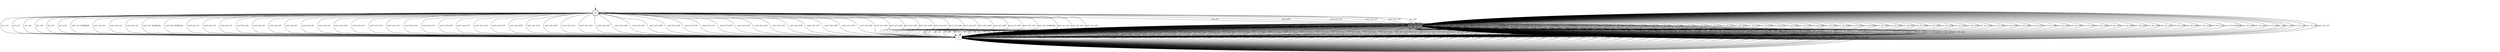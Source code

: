 digraph T {
s0 [label="s0", shape=doublecircle];
s1 [label="s1"];
s2 [label="s2", shape=doublecircle];
s3 [label="s3", shape=doublecircle];
s0 -> s2 [label="ai1_ce1"];
s0 -> s0 [label="ai1_ce2"];
s0 -> s0 [label="ai1_ce8"];
s0 -> s1 [label="ai1_ce3"];
s0 -> s1 [label="ai1_ce4"];
s0 -> s1 [label="ai1_ce5"];
s0 -> s1 [label="ai1_ce6"];
s0 -> s1 [label="ai1_ce7"];
s0 -> s1 [label="ai1_ce11"];
s0 -> s1 [label="usr1_ai1_VoidReply"];
s0 -> s1 [label="usr1_ai1_re1"];
s0 -> s1 [label="usr1_ai1_re2"];
s0 -> s1 [label="usr2_ai1_re1"];
s0 -> s1 [label="usr3_ai1_VoidReply"];
s0 -> s1 [label="usr3_ai2_VoidReply"];
s0 -> s1 [label="usr3_ai3_re1"];
s0 -> s1 [label="usr3_ai3_re2"];
s0 -> s1 [label="usr3_ai3_re3"];
s0 -> s1 [label="usr3_ai3_re4"];
s0 -> s1 [label="usr3_ai3_re5"];
s0 -> s1 [label="usr3_ai3_re6"];
s0 -> s1 [label="usr3_ai3_re7"];
s0 -> s1 [label="usr3_ai3_re8"];
s0 -> s1 [label="usr3_ai3_re9"];
s0 -> s1 [label="usr3_ai3_re10"];
s0 -> s1 [label="usr3_ai3_re11"];
s0 -> s1 [label="usr3_ai3_re12"];
s0 -> s1 [label="usr3_ai3_re13"];
s0 -> s1 [label="usr3_ai3_re14"];
s0 -> s1 [label="usr3_ai3_re15"];
s0 -> s1 [label="usr3_ai3_re16"];
s0 -> s1 [label="usr3_ai3_re17"];
s0 -> s1 [label="usr3_ai3_re18"];
s0 -> s1 [label="usr3_ai3_re19"];
s0 -> s1 [label="usr3_ai3_re20"];
s0 -> s1 [label="usr3_ai3_re21"];
s0 -> s1 [label="usr3_ai3_re22"];
s0 -> s1 [label="usr3_ai3_re23"];
s0 -> s1 [label="usr3_ai3_re24"];
s0 -> s1 [label="usr3_ai3_re25"];
s0 -> s1 [label="usr3_ai3_re26"];
s0 -> s1 [label="usr3_ai3_re27"];
s0 -> s1 [label="usr3_ai3_re28"];
s0 -> s1 [label="usr3_ai3_re29"];
s0 -> s1 [label="usr3_ai3_re30"];
s0 -> s1 [label="usr3_ai3_re31"];
s0 -> s1 [label="usr3_ai3_re32"];
s0 -> s1 [label="usr3_ai3_re33"];
s0 -> s1 [label="usr3_ai3_re34"];
s0 -> s1 [label="usr3_ai3_re35"];
s0 -> s1 [label="usr3_ai3_re36"];
s0 -> s1 [label="usr3_ai3_re37"];
s0 -> s1 [label="usr3_ai3_re38"];
s0 -> s1 [label="usr3_ai3_re39"];
s0 -> s1 [label="usr3_ai3_re40"];
s0 -> s1 [label="usr3_ai3_re41"];
s0 -> s1 [label="usr3_ai3_re42"];
s0 -> s1 [label="usr3_ai3_re43"];
s0 -> s1 [label="usr3_ai3_re44"];
s0 -> s1 [label="usr3_ai3_re45"];
s0 -> s1 [label="usr3_ai3_re46"];
s0 -> s1 [label="usr3_ai3_re47"];
s0 -> s1 [label="usr3_ai3_re48"];
s0 -> s1 [label="usr3_ai3_re49"];
s0 -> s1 [label="usr3_ai3_re50"];
s0 -> s1 [label="usr3_ai3_re51"];
s0 -> s1 [label="usr3_ai3_VoidReply"];
s0 -> s1 [label="usr1_ni1_ne2"];
s0 -> s1 [label="usr1_ni1_ne3"];
s0 -> s1 [label="usr1_ni1_ne6"];
s0 -> s3 [label="ai1_ce9"];
s0 -> s2 [label="ai1_ce10"];
s0 -> s2 [label="usr1_ni1_ne1"];
s0 -> s2 [label="usr1_ni1_ne4"];
s0 -> s2 [label="usr1_ni1_ne5"];
s1 -> s1 [label="ai1_ce1"];
s1 -> s1 [label="ai1_ce2"];
s1 -> s1 [label="ai1_ce8"];
s1 -> s1 [label="ai1_ce3"];
s1 -> s1 [label="ai1_ce4"];
s1 -> s1 [label="ai1_ce5"];
s1 -> s1 [label="ai1_ce6"];
s1 -> s1 [label="ai1_ce7"];
s1 -> s1 [label="ai1_ce11"];
s1 -> s1 [label="usr1_ai1_VoidReply"];
s1 -> s1 [label="usr1_ai1_re1"];
s1 -> s1 [label="usr1_ai1_re2"];
s1 -> s1 [label="usr2_ai1_re1"];
s1 -> s1 [label="usr3_ai1_VoidReply"];
s1 -> s1 [label="usr3_ai2_VoidReply"];
s1 -> s1 [label="usr3_ai3_re1"];
s1 -> s1 [label="usr3_ai3_re2"];
s1 -> s1 [label="usr3_ai3_re3"];
s1 -> s1 [label="usr3_ai3_re4"];
s1 -> s1 [label="usr3_ai3_re5"];
s1 -> s1 [label="usr3_ai3_re6"];
s1 -> s1 [label="usr3_ai3_re7"];
s1 -> s1 [label="usr3_ai3_re8"];
s1 -> s1 [label="usr3_ai3_re9"];
s1 -> s1 [label="usr3_ai3_re10"];
s1 -> s1 [label="usr3_ai3_re11"];
s1 -> s1 [label="usr3_ai3_re12"];
s1 -> s1 [label="usr3_ai3_re13"];
s1 -> s1 [label="usr3_ai3_re14"];
s1 -> s1 [label="usr3_ai3_re15"];
s1 -> s1 [label="usr3_ai3_re16"];
s1 -> s1 [label="usr3_ai3_re17"];
s1 -> s1 [label="usr3_ai3_re18"];
s1 -> s1 [label="usr3_ai3_re19"];
s1 -> s1 [label="usr3_ai3_re20"];
s1 -> s1 [label="usr3_ai3_re21"];
s1 -> s1 [label="usr3_ai3_re22"];
s1 -> s1 [label="usr3_ai3_re23"];
s1 -> s1 [label="usr3_ai3_re24"];
s1 -> s1 [label="usr3_ai3_re25"];
s1 -> s1 [label="usr3_ai3_re26"];
s1 -> s1 [label="usr3_ai3_re27"];
s1 -> s1 [label="usr3_ai3_re28"];
s1 -> s1 [label="usr3_ai3_re29"];
s1 -> s1 [label="usr3_ai3_re30"];
s1 -> s1 [label="usr3_ai3_re31"];
s1 -> s1 [label="usr3_ai3_re32"];
s1 -> s1 [label="usr3_ai3_re33"];
s1 -> s1 [label="usr3_ai3_re34"];
s1 -> s1 [label="usr3_ai3_re35"];
s1 -> s1 [label="usr3_ai3_re36"];
s1 -> s1 [label="usr3_ai3_re37"];
s1 -> s1 [label="usr3_ai3_re38"];
s1 -> s1 [label="usr3_ai3_re39"];
s1 -> s1 [label="usr3_ai3_re40"];
s1 -> s1 [label="usr3_ai3_re41"];
s1 -> s1 [label="usr3_ai3_re42"];
s1 -> s1 [label="usr3_ai3_re43"];
s1 -> s1 [label="usr3_ai3_re44"];
s1 -> s1 [label="usr3_ai3_re45"];
s1 -> s1 [label="usr3_ai3_re46"];
s1 -> s1 [label="usr3_ai3_re47"];
s1 -> s1 [label="usr3_ai3_re48"];
s1 -> s1 [label="usr3_ai3_re49"];
s1 -> s1 [label="usr3_ai3_re50"];
s1 -> s1 [label="usr3_ai3_re51"];
s1 -> s1 [label="usr3_ai3_VoidReply"];
s1 -> s1 [label="usr1_ni1_ne2"];
s1 -> s1 [label="usr1_ni1_ne3"];
s1 -> s1 [label="usr1_ni1_ne6"];
s1 -> s1 [label="ai1_ce9"];
s1 -> s1 [label="ai1_ce10"];
s1 -> s1 [label="usr1_ni1_ne1"];
s1 -> s1 [label="usr1_ni1_ne4"];
s1 -> s1 [label="usr1_ni1_ne5"];
s2 -> s1 [label="ai1_ce1"];
s2 -> s1 [label="ai1_ce2"];
s2 -> s1 [label="ai1_ce8"];
s2 -> s1 [label="ai1_ce3"];
s2 -> s1 [label="ai1_ce4"];
s2 -> s1 [label="ai1_ce5"];
s2 -> s1 [label="ai1_ce6"];
s2 -> s1 [label="ai1_ce7"];
s2 -> s1 [label="ai1_ce11"];
s2 -> s1 [label="usr1_ai1_VoidReply"];
s2 -> s1 [label="usr1_ai1_re1"];
s2 -> s1 [label="usr1_ai1_re2"];
s2 -> s1 [label="usr2_ai1_re1"];
s2 -> s1 [label="usr3_ai1_VoidReply"];
s2 -> s1 [label="usr3_ai2_VoidReply"];
s2 -> s1 [label="usr3_ai3_re1"];
s2 -> s1 [label="usr3_ai3_re2"];
s2 -> s1 [label="usr3_ai3_re3"];
s2 -> s1 [label="usr3_ai3_re4"];
s2 -> s1 [label="usr3_ai3_re5"];
s2 -> s1 [label="usr3_ai3_re6"];
s2 -> s1 [label="usr3_ai3_re7"];
s2 -> s1 [label="usr3_ai3_re8"];
s2 -> s1 [label="usr3_ai3_re9"];
s2 -> s1 [label="usr3_ai3_re10"];
s2 -> s1 [label="usr3_ai3_re11"];
s2 -> s1 [label="usr3_ai3_re12"];
s2 -> s1 [label="usr3_ai3_re13"];
s2 -> s1 [label="usr3_ai3_re14"];
s2 -> s1 [label="usr3_ai3_re15"];
s2 -> s1 [label="usr3_ai3_re16"];
s2 -> s1 [label="usr3_ai3_re17"];
s2 -> s1 [label="usr3_ai3_re18"];
s2 -> s1 [label="usr3_ai3_re19"];
s2 -> s1 [label="usr3_ai3_re20"];
s2 -> s1 [label="usr3_ai3_re21"];
s2 -> s1 [label="usr3_ai3_re22"];
s2 -> s1 [label="usr3_ai3_re23"];
s2 -> s1 [label="usr3_ai3_re24"];
s2 -> s1 [label="usr3_ai3_re25"];
s2 -> s1 [label="usr3_ai3_re26"];
s2 -> s1 [label="usr3_ai3_re27"];
s2 -> s1 [label="usr3_ai3_re28"];
s2 -> s1 [label="usr3_ai3_re29"];
s2 -> s1 [label="usr3_ai3_re30"];
s2 -> s1 [label="usr3_ai3_re31"];
s2 -> s1 [label="usr3_ai3_re32"];
s2 -> s1 [label="usr3_ai3_re33"];
s2 -> s1 [label="usr3_ai3_re34"];
s2 -> s1 [label="usr3_ai3_re35"];
s2 -> s1 [label="usr3_ai3_re36"];
s2 -> s1 [label="usr3_ai3_re37"];
s2 -> s1 [label="usr3_ai3_re38"];
s2 -> s1 [label="usr3_ai3_re39"];
s2 -> s1 [label="usr3_ai3_re40"];
s2 -> s1 [label="usr3_ai3_re41"];
s2 -> s1 [label="usr3_ai3_re42"];
s2 -> s1 [label="usr3_ai3_re43"];
s2 -> s1 [label="usr3_ai3_re44"];
s2 -> s1 [label="usr3_ai3_re45"];
s2 -> s1 [label="usr3_ai3_re46"];
s2 -> s1 [label="usr3_ai3_re47"];
s2 -> s1 [label="usr3_ai3_re48"];
s2 -> s1 [label="usr3_ai3_re49"];
s2 -> s1 [label="usr3_ai3_re50"];
s2 -> s1 [label="usr3_ai3_re51"];
s2 -> s1 [label="usr3_ai3_VoidReply"];
s2 -> s1 [label="usr1_ni1_ne2"];
s2 -> s1 [label="usr1_ni1_ne3"];
s2 -> s1 [label="usr1_ni1_ne6"];
s2 -> s1 [label="ai1_ce9"];
s2 -> s1 [label="ai1_ce10"];
s2 -> s1 [label="usr1_ni1_ne1"];
s2 -> s1 [label="usr1_ni1_ne4"];
s2 -> s1 [label="usr1_ni1_ne5"];
s3 -> s3 [label="ai1_ce1"];
s3 -> s3 [label="ai1_ce2"];
s3 -> s3 [label="ai1_ce8"];
s3 -> s3 [label="ai1_ce3"];
s3 -> s3 [label="ai1_ce4"];
s3 -> s3 [label="ai1_ce5"];
s3 -> s3 [label="ai1_ce6"];
s3 -> s3 [label="ai1_ce7"];
s3 -> s3 [label="ai1_ce11"];
s3 -> s3 [label="usr1_ai1_VoidReply"];
s3 -> s3 [label="usr1_ai1_re1"];
s3 -> s3 [label="usr1_ai1_re2"];
s3 -> s3 [label="usr2_ai1_re1"];
s3 -> s3 [label="usr3_ai1_VoidReply"];
s3 -> s3 [label="usr3_ai2_VoidReply"];
s3 -> s3 [label="usr3_ai3_re1"];
s3 -> s3 [label="usr3_ai3_re2"];
s3 -> s3 [label="usr3_ai3_re3"];
s3 -> s3 [label="usr3_ai3_re4"];
s3 -> s3 [label="usr3_ai3_re5"];
s3 -> s3 [label="usr3_ai3_re6"];
s3 -> s3 [label="usr3_ai3_re7"];
s3 -> s3 [label="usr3_ai3_re8"];
s3 -> s3 [label="usr3_ai3_re9"];
s3 -> s3 [label="usr3_ai3_re10"];
s3 -> s3 [label="usr3_ai3_re11"];
s3 -> s3 [label="usr3_ai3_re12"];
s3 -> s3 [label="usr3_ai3_re13"];
s3 -> s3 [label="usr3_ai3_re14"];
s3 -> s3 [label="usr3_ai3_re15"];
s3 -> s3 [label="usr3_ai3_re16"];
s3 -> s3 [label="usr3_ai3_re17"];
s3 -> s3 [label="usr3_ai3_re18"];
s3 -> s3 [label="usr3_ai3_re19"];
s3 -> s3 [label="usr3_ai3_re20"];
s3 -> s3 [label="usr3_ai3_re21"];
s3 -> s3 [label="usr3_ai3_re22"];
s3 -> s3 [label="usr3_ai3_re23"];
s3 -> s3 [label="usr3_ai3_re24"];
s3 -> s3 [label="usr3_ai3_re25"];
s3 -> s3 [label="usr3_ai3_re26"];
s3 -> s3 [label="usr3_ai3_re27"];
s3 -> s3 [label="usr3_ai3_re28"];
s3 -> s3 [label="usr3_ai3_re29"];
s3 -> s3 [label="usr3_ai3_re30"];
s3 -> s3 [label="usr3_ai3_re31"];
s3 -> s3 [label="usr3_ai3_re32"];
s3 -> s3 [label="usr3_ai3_re33"];
s3 -> s3 [label="usr3_ai3_re34"];
s3 -> s3 [label="usr3_ai3_re35"];
s3 -> s3 [label="usr3_ai3_re36"];
s3 -> s3 [label="usr3_ai3_re37"];
s3 -> s3 [label="usr3_ai3_re38"];
s3 -> s3 [label="usr3_ai3_re39"];
s3 -> s3 [label="usr3_ai3_re40"];
s3 -> s3 [label="usr3_ai3_re41"];
s3 -> s3 [label="usr3_ai3_re42"];
s3 -> s3 [label="usr3_ai3_re43"];
s3 -> s3 [label="usr3_ai3_re44"];
s3 -> s3 [label="usr3_ai3_re45"];
s3 -> s3 [label="usr3_ai3_re46"];
s3 -> s3 [label="usr3_ai3_re47"];
s3 -> s3 [label="usr3_ai3_re48"];
s3 -> s3 [label="usr3_ai3_re49"];
s3 -> s3 [label="usr3_ai3_re50"];
s3 -> s3 [label="usr3_ai3_re51"];
s3 -> s3 [label="usr3_ai3_VoidReply"];
s3 -> s3 [label="usr1_ni1_ne2"];
s3 -> s3 [label="usr1_ni1_ne3"];
s3 -> s3 [label="usr1_ni1_ne6"];
s3 -> s3 [label="ai1_ce9"];
s3 -> s3 [label="ai1_ce10"];
s3 -> s3 [label="usr1_ni1_ne1"];
s3 -> s3 [label="usr1_ni1_ne4"];
s3 -> s3 [label="usr1_ni1_ne5"];
__start0 [shape=none, label=""];
__start0 -> s0 [label=""];
}
